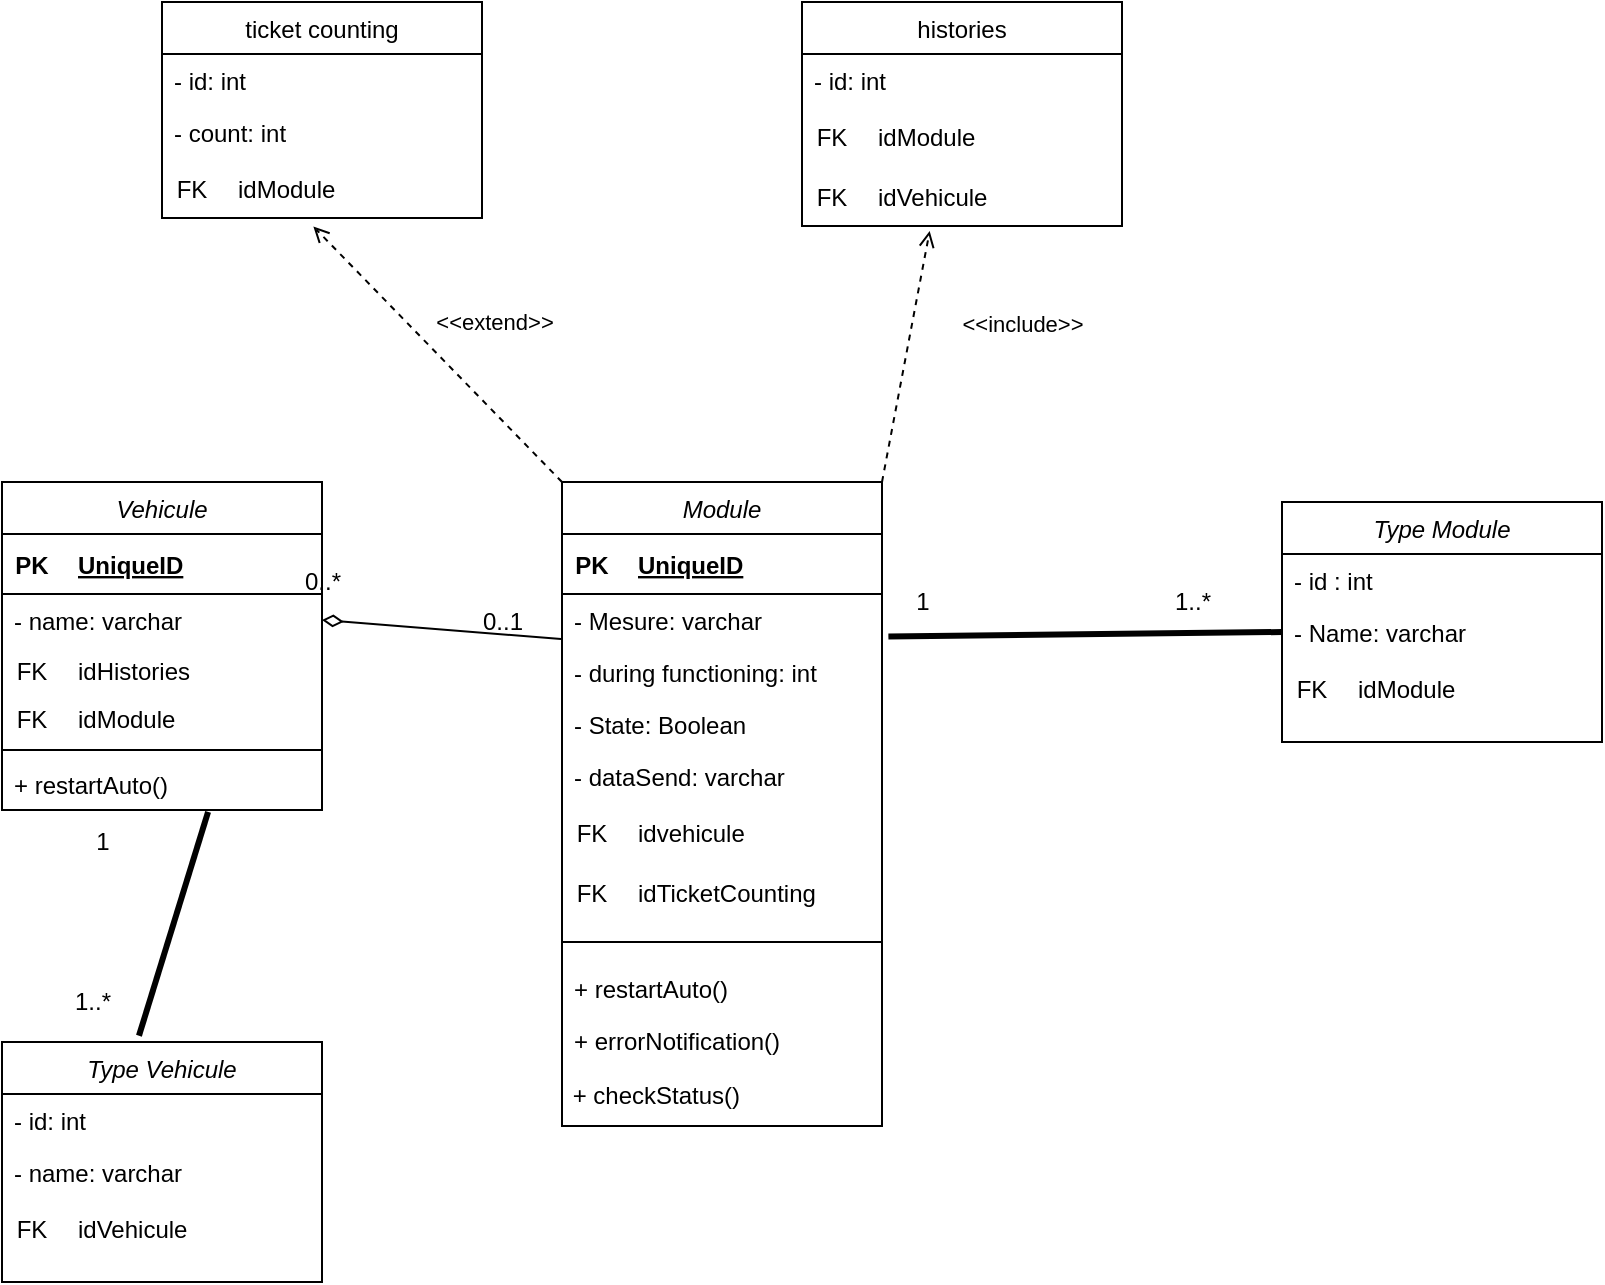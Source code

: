 <mxfile version="16.5.1" type="device"><diagram id="C5RBs43oDa-KdzZeNtuy" name="Page-1"><mxGraphModel dx="807" dy="900" grid="1" gridSize="10" guides="1" tooltips="1" connect="1" arrows="1" fold="1" page="1" pageScale="2" pageWidth="827" pageHeight="1169" math="0" shadow="0"><root><mxCell id="WIyWlLk6GJQsqaUBKTNV-0"/><mxCell id="WIyWlLk6GJQsqaUBKTNV-1" parent="WIyWlLk6GJQsqaUBKTNV-0"/><mxCell id="zkfFHV4jXpPFQw0GAbJ--17" value="Module" style="swimlane;fontStyle=2;align=center;verticalAlign=top;childLayout=stackLayout;horizontal=1;startSize=26;horizontalStack=0;resizeParent=1;resizeLast=0;collapsible=1;marginBottom=0;rounded=0;shadow=0;strokeWidth=1;" parent="WIyWlLk6GJQsqaUBKTNV-1" vertex="1"><mxGeometry x="960" y="600" width="160" height="322" as="geometry"><mxRectangle x="550" y="140" width="160" height="26" as="alternateBounds"/></mxGeometry></mxCell><mxCell id="IZrKHqBrMelAmX_lQjyv-40" value="" style="shape=table;startSize=0;container=1;collapsible=1;childLayout=tableLayout;fixedRows=1;rowLines=0;fontStyle=0;align=center;resizeLast=1;strokeColor=none;fillColor=none;collapsible=0;" parent="zkfFHV4jXpPFQw0GAbJ--17" vertex="1"><mxGeometry y="26" width="160" height="30" as="geometry"/></mxCell><mxCell id="IZrKHqBrMelAmX_lQjyv-41" value="" style="shape=tableRow;horizontal=0;startSize=0;swimlaneHead=0;swimlaneBody=0;fillColor=none;collapsible=0;dropTarget=0;points=[[0,0.5],[1,0.5]];portConstraint=eastwest;top=0;left=0;right=0;bottom=1;" parent="IZrKHqBrMelAmX_lQjyv-40" vertex="1"><mxGeometry width="160" height="30" as="geometry"/></mxCell><mxCell id="IZrKHqBrMelAmX_lQjyv-42" value="PK" style="shape=partialRectangle;connectable=0;fillColor=none;top=0;left=0;bottom=0;right=0;fontStyle=1;overflow=hidden;" parent="IZrKHqBrMelAmX_lQjyv-41" vertex="1"><mxGeometry width="30" height="30" as="geometry"><mxRectangle width="30" height="30" as="alternateBounds"/></mxGeometry></mxCell><mxCell id="IZrKHqBrMelAmX_lQjyv-43" value="UniqueID" style="shape=partialRectangle;connectable=0;fillColor=none;top=0;left=0;bottom=0;right=0;align=left;spacingLeft=6;fontStyle=5;overflow=hidden;" parent="IZrKHqBrMelAmX_lQjyv-41" vertex="1"><mxGeometry x="30" width="130" height="30" as="geometry"><mxRectangle width="130" height="30" as="alternateBounds"/></mxGeometry></mxCell><mxCell id="zkfFHV4jXpPFQw0GAbJ--18" value="- Mesure: varchar" style="text;align=left;verticalAlign=top;spacingLeft=4;spacingRight=4;overflow=hidden;rotatable=0;points=[[0,0.5],[1,0.5]];portConstraint=eastwest;" parent="zkfFHV4jXpPFQw0GAbJ--17" vertex="1"><mxGeometry y="56" width="160" height="26" as="geometry"/></mxCell><mxCell id="zkfFHV4jXpPFQw0GAbJ--19" value="- during functioning: int" style="text;align=left;verticalAlign=top;spacingLeft=4;spacingRight=4;overflow=hidden;rotatable=0;points=[[0,0.5],[1,0.5]];portConstraint=eastwest;rounded=0;shadow=0;html=0;" parent="zkfFHV4jXpPFQw0GAbJ--17" vertex="1"><mxGeometry y="82" width="160" height="26" as="geometry"/></mxCell><mxCell id="zkfFHV4jXpPFQw0GAbJ--20" value="- State: Boolean" style="text;align=left;verticalAlign=top;spacingLeft=4;spacingRight=4;overflow=hidden;rotatable=0;points=[[0,0.5],[1,0.5]];portConstraint=eastwest;rounded=0;shadow=0;html=0;" parent="zkfFHV4jXpPFQw0GAbJ--17" vertex="1"><mxGeometry y="108" width="160" height="26" as="geometry"/></mxCell><mxCell id="zkfFHV4jXpPFQw0GAbJ--21" value="- dataSend: varchar" style="text;align=left;verticalAlign=top;spacingLeft=4;spacingRight=4;overflow=hidden;rotatable=0;points=[[0,0.5],[1,0.5]];portConstraint=eastwest;rounded=0;shadow=0;html=0;" parent="zkfFHV4jXpPFQw0GAbJ--17" vertex="1"><mxGeometry y="134" width="160" height="26" as="geometry"/></mxCell><mxCell id="IZrKHqBrMelAmX_lQjyv-61" value="" style="shape=table;startSize=0;container=1;collapsible=1;childLayout=tableLayout;fixedRows=1;rowLines=0;fontStyle=0;align=center;resizeLast=1;strokeColor=none;fillColor=none;collapsible=0;" parent="zkfFHV4jXpPFQw0GAbJ--17" vertex="1"><mxGeometry y="160" width="160" height="60" as="geometry"/></mxCell><mxCell id="IZrKHqBrMelAmX_lQjyv-62" value="" style="shape=tableRow;horizontal=0;startSize=0;swimlaneHead=0;swimlaneBody=0;fillColor=none;collapsible=0;dropTarget=0;points=[[0,0.5],[1,0.5]];portConstraint=eastwest;top=0;left=0;right=0;bottom=0;" parent="IZrKHqBrMelAmX_lQjyv-61" vertex="1"><mxGeometry width="160" height="30" as="geometry"/></mxCell><mxCell id="IZrKHqBrMelAmX_lQjyv-63" value="FK" style="shape=partialRectangle;connectable=0;fillColor=none;top=0;left=0;bottom=0;right=0;fontStyle=0;overflow=hidden;" parent="IZrKHqBrMelAmX_lQjyv-62" vertex="1"><mxGeometry width="30" height="30" as="geometry"><mxRectangle width="30" height="30" as="alternateBounds"/></mxGeometry></mxCell><mxCell id="IZrKHqBrMelAmX_lQjyv-64" value="idvehicule" style="shape=partialRectangle;connectable=0;fillColor=none;top=0;left=0;bottom=0;right=0;align=left;spacingLeft=6;fontStyle=0;overflow=hidden;" parent="IZrKHqBrMelAmX_lQjyv-62" vertex="1"><mxGeometry x="30" width="130" height="30" as="geometry"><mxRectangle width="130" height="30" as="alternateBounds"/></mxGeometry></mxCell><mxCell id="IZrKHqBrMelAmX_lQjyv-83" value="" style="shape=tableRow;horizontal=0;startSize=0;swimlaneHead=0;swimlaneBody=0;fillColor=none;collapsible=0;dropTarget=0;points=[[0,0.5],[1,0.5]];portConstraint=eastwest;top=0;left=0;right=0;bottom=0;" parent="IZrKHqBrMelAmX_lQjyv-61" vertex="1"><mxGeometry y="30" width="160" height="30" as="geometry"/></mxCell><mxCell id="IZrKHqBrMelAmX_lQjyv-84" value="FK" style="shape=partialRectangle;connectable=0;fillColor=none;top=0;left=0;bottom=0;right=0;fontStyle=0;overflow=hidden;" parent="IZrKHqBrMelAmX_lQjyv-83" vertex="1"><mxGeometry width="30" height="30" as="geometry"><mxRectangle width="30" height="30" as="alternateBounds"/></mxGeometry></mxCell><mxCell id="IZrKHqBrMelAmX_lQjyv-85" value="idTicketCounting" style="shape=partialRectangle;connectable=0;fillColor=none;top=0;left=0;bottom=0;right=0;align=left;spacingLeft=6;fontStyle=0;overflow=hidden;" parent="IZrKHqBrMelAmX_lQjyv-83" vertex="1"><mxGeometry x="30" width="130" height="30" as="geometry"><mxRectangle width="130" height="30" as="alternateBounds"/></mxGeometry></mxCell><mxCell id="zkfFHV4jXpPFQw0GAbJ--23" value="" style="line;html=1;strokeWidth=1;align=left;verticalAlign=middle;spacingTop=-1;spacingLeft=3;spacingRight=3;rotatable=0;labelPosition=right;points=[];portConstraint=eastwest;" parent="zkfFHV4jXpPFQw0GAbJ--17" vertex="1"><mxGeometry y="220" width="160" height="20" as="geometry"/></mxCell><mxCell id="zkfFHV4jXpPFQw0GAbJ--24" value="+ restartAuto()" style="text;align=left;verticalAlign=top;spacingLeft=4;spacingRight=4;overflow=hidden;rotatable=0;points=[[0,0.5],[1,0.5]];portConstraint=eastwest;" parent="zkfFHV4jXpPFQw0GAbJ--17" vertex="1"><mxGeometry y="240" width="160" height="26" as="geometry"/></mxCell><mxCell id="zkfFHV4jXpPFQw0GAbJ--25" value="+ errorNotification()" style="text;align=left;verticalAlign=top;spacingLeft=4;spacingRight=4;overflow=hidden;rotatable=0;points=[[0,0.5],[1,0.5]];portConstraint=eastwest;" parent="zkfFHV4jXpPFQw0GAbJ--17" vertex="1"><mxGeometry y="266" width="160" height="26" as="geometry"/></mxCell><mxCell id="IZrKHqBrMelAmX_lQjyv-0" value="&amp;nbsp;+ checkStatus()" style="text;html=1;strokeColor=none;fillColor=none;align=left;verticalAlign=middle;whiteSpace=wrap;rounded=0;" parent="zkfFHV4jXpPFQw0GAbJ--17" vertex="1"><mxGeometry y="292" width="160" height="30" as="geometry"/></mxCell><mxCell id="bXIpe-astZsoLPidYqws-50" value="ticket counting" style="swimlane;fontStyle=0;childLayout=stackLayout;horizontal=1;startSize=26;fillColor=none;horizontalStack=0;resizeParent=1;resizeParentMax=0;resizeLast=0;collapsible=1;marginBottom=0;" parent="WIyWlLk6GJQsqaUBKTNV-1" vertex="1"><mxGeometry x="760" y="360" width="160" height="108" as="geometry"/></mxCell><mxCell id="bXIpe-astZsoLPidYqws-52" value="- id: int" style="text;strokeColor=none;fillColor=none;align=left;verticalAlign=top;spacingLeft=4;spacingRight=4;overflow=hidden;rotatable=0;points=[[0,0.5],[1,0.5]];portConstraint=eastwest;" parent="bXIpe-astZsoLPidYqws-50" vertex="1"><mxGeometry y="26" width="160" height="26" as="geometry"/></mxCell><mxCell id="IZrKHqBrMelAmX_lQjyv-77" value="- count: int" style="text;strokeColor=none;fillColor=none;align=left;verticalAlign=top;spacingLeft=4;spacingRight=4;overflow=hidden;rotatable=0;points=[[0,0.5],[1,0.5]];portConstraint=eastwest;" parent="bXIpe-astZsoLPidYqws-50" vertex="1"><mxGeometry y="52" width="160" height="26" as="geometry"/></mxCell><mxCell id="IZrKHqBrMelAmX_lQjyv-79" value="" style="shape=table;startSize=0;container=1;collapsible=1;childLayout=tableLayout;fixedRows=1;rowLines=0;fontStyle=0;align=center;resizeLast=1;strokeColor=none;fillColor=none;collapsible=0;" parent="bXIpe-astZsoLPidYqws-50" vertex="1"><mxGeometry y="78" width="160" height="30" as="geometry"/></mxCell><mxCell id="IZrKHqBrMelAmX_lQjyv-80" value="" style="shape=tableRow;horizontal=0;startSize=0;swimlaneHead=0;swimlaneBody=0;fillColor=none;collapsible=0;dropTarget=0;points=[[0,0.5],[1,0.5]];portConstraint=eastwest;top=0;left=0;right=0;bottom=0;" parent="IZrKHqBrMelAmX_lQjyv-79" vertex="1"><mxGeometry width="160" height="30" as="geometry"/></mxCell><mxCell id="IZrKHqBrMelAmX_lQjyv-81" value="FK" style="shape=partialRectangle;connectable=0;fillColor=none;top=0;left=0;bottom=0;right=0;fontStyle=0;overflow=hidden;" parent="IZrKHqBrMelAmX_lQjyv-80" vertex="1"><mxGeometry width="30" height="30" as="geometry"><mxRectangle width="30" height="30" as="alternateBounds"/></mxGeometry></mxCell><mxCell id="IZrKHqBrMelAmX_lQjyv-82" value="idModule" style="shape=partialRectangle;connectable=0;fillColor=none;top=0;left=0;bottom=0;right=0;align=left;spacingLeft=6;fontStyle=0;overflow=hidden;" parent="IZrKHqBrMelAmX_lQjyv-80" vertex="1"><mxGeometry x="30" width="130" height="30" as="geometry"><mxRectangle width="130" height="30" as="alternateBounds"/></mxGeometry></mxCell><mxCell id="bXIpe-astZsoLPidYqws-61" value="Vehicule" style="swimlane;fontStyle=2;align=center;verticalAlign=top;childLayout=stackLayout;horizontal=1;startSize=26;horizontalStack=0;resizeParent=1;resizeLast=0;collapsible=1;marginBottom=0;rounded=0;shadow=0;strokeWidth=1;" parent="WIyWlLk6GJQsqaUBKTNV-1" vertex="1"><mxGeometry x="680" y="600" width="160" height="164" as="geometry"><mxRectangle x="550" y="140" width="160" height="26" as="alternateBounds"/></mxGeometry></mxCell><mxCell id="IZrKHqBrMelAmX_lQjyv-36" value="" style="shape=table;startSize=0;container=1;collapsible=1;childLayout=tableLayout;fixedRows=1;rowLines=0;fontStyle=0;align=center;resizeLast=1;strokeColor=none;fillColor=none;collapsible=0;" parent="bXIpe-astZsoLPidYqws-61" vertex="1"><mxGeometry y="26" width="160" height="30" as="geometry"/></mxCell><mxCell id="IZrKHqBrMelAmX_lQjyv-37" value="" style="shape=tableRow;horizontal=0;startSize=0;swimlaneHead=0;swimlaneBody=0;fillColor=none;collapsible=0;dropTarget=0;points=[[0,0.5],[1,0.5]];portConstraint=eastwest;top=0;left=0;right=0;bottom=1;" parent="IZrKHqBrMelAmX_lQjyv-36" vertex="1"><mxGeometry width="160" height="30" as="geometry"/></mxCell><mxCell id="IZrKHqBrMelAmX_lQjyv-38" value="PK" style="shape=partialRectangle;connectable=0;fillColor=none;top=0;left=0;bottom=0;right=0;fontStyle=1;overflow=hidden;" parent="IZrKHqBrMelAmX_lQjyv-37" vertex="1"><mxGeometry width="30" height="30" as="geometry"><mxRectangle width="30" height="30" as="alternateBounds"/></mxGeometry></mxCell><mxCell id="IZrKHqBrMelAmX_lQjyv-39" value="UniqueID" style="shape=partialRectangle;connectable=0;fillColor=none;top=0;left=0;bottom=0;right=0;align=left;spacingLeft=6;fontStyle=5;overflow=hidden;" parent="IZrKHqBrMelAmX_lQjyv-37" vertex="1"><mxGeometry x="30" width="130" height="30" as="geometry"><mxRectangle width="130" height="30" as="alternateBounds"/></mxGeometry></mxCell><mxCell id="bXIpe-astZsoLPidYqws-70" value="- name: varchar" style="text;align=left;verticalAlign=top;spacingLeft=4;spacingRight=4;overflow=hidden;rotatable=0;points=[[0,0.5],[1,0.5]];portConstraint=eastwest;rounded=0;shadow=0;html=0;" parent="bXIpe-astZsoLPidYqws-61" vertex="1"><mxGeometry y="56" width="160" height="26" as="geometry"/></mxCell><mxCell id="IZrKHqBrMelAmX_lQjyv-22" value="" style="shape=table;startSize=0;container=1;collapsible=1;childLayout=tableLayout;fixedRows=1;rowLines=0;fontStyle=0;align=center;resizeLast=1;strokeColor=none;fillColor=none;collapsible=0;" parent="bXIpe-astZsoLPidYqws-61" vertex="1"><mxGeometry y="82" width="160" height="48" as="geometry"/></mxCell><mxCell id="2PmdwI-uSS0KnGRb6BZi-8" value="" style="shape=tableRow;horizontal=0;startSize=0;swimlaneHead=0;swimlaneBody=0;fillColor=none;collapsible=0;dropTarget=0;points=[[0,0.5],[1,0.5]];portConstraint=eastwest;top=0;left=0;right=0;bottom=0;" vertex="1" parent="IZrKHqBrMelAmX_lQjyv-22"><mxGeometry width="160" height="24" as="geometry"/></mxCell><mxCell id="2PmdwI-uSS0KnGRb6BZi-9" value="FK" style="shape=partialRectangle;connectable=0;fillColor=none;top=0;left=0;bottom=0;right=0;fontStyle=0;overflow=hidden;" vertex="1" parent="2PmdwI-uSS0KnGRb6BZi-8"><mxGeometry width="30" height="24" as="geometry"><mxRectangle width="30" height="24" as="alternateBounds"/></mxGeometry></mxCell><mxCell id="2PmdwI-uSS0KnGRb6BZi-10" value="idHistories" style="shape=partialRectangle;connectable=0;fillColor=none;top=0;left=0;bottom=0;right=0;align=left;spacingLeft=6;fontStyle=0;overflow=hidden;" vertex="1" parent="2PmdwI-uSS0KnGRb6BZi-8"><mxGeometry x="30" width="130" height="24" as="geometry"><mxRectangle width="130" height="24" as="alternateBounds"/></mxGeometry></mxCell><mxCell id="IZrKHqBrMelAmX_lQjyv-23" value="" style="shape=tableRow;horizontal=0;startSize=0;swimlaneHead=0;swimlaneBody=0;fillColor=none;collapsible=0;dropTarget=0;points=[[0,0.5],[1,0.5]];portConstraint=eastwest;top=0;left=0;right=0;bottom=0;" parent="IZrKHqBrMelAmX_lQjyv-22" vertex="1"><mxGeometry y="24" width="160" height="24" as="geometry"/></mxCell><mxCell id="IZrKHqBrMelAmX_lQjyv-24" value="FK" style="shape=partialRectangle;connectable=0;fillColor=none;top=0;left=0;bottom=0;right=0;fontStyle=0;overflow=hidden;" parent="IZrKHqBrMelAmX_lQjyv-23" vertex="1"><mxGeometry width="30" height="24" as="geometry"><mxRectangle width="30" height="24" as="alternateBounds"/></mxGeometry></mxCell><mxCell id="IZrKHqBrMelAmX_lQjyv-25" value="idModule" style="shape=partialRectangle;connectable=0;fillColor=none;top=0;left=0;bottom=0;right=0;align=left;spacingLeft=6;fontStyle=0;overflow=hidden;" parent="IZrKHqBrMelAmX_lQjyv-23" vertex="1"><mxGeometry x="30" width="130" height="24" as="geometry"><mxRectangle width="130" height="24" as="alternateBounds"/></mxGeometry></mxCell><mxCell id="bXIpe-astZsoLPidYqws-66" value="" style="line;html=1;strokeWidth=1;align=left;verticalAlign=middle;spacingTop=-1;spacingLeft=3;spacingRight=3;rotatable=0;labelPosition=right;points=[];portConstraint=eastwest;" parent="bXIpe-astZsoLPidYqws-61" vertex="1"><mxGeometry y="130" width="160" height="8" as="geometry"/></mxCell><mxCell id="bXIpe-astZsoLPidYqws-67" value="+ restartAuto()" style="text;align=left;verticalAlign=top;spacingLeft=4;spacingRight=4;overflow=hidden;rotatable=0;points=[[0,0.5],[1,0.5]];portConstraint=eastwest;" parent="bXIpe-astZsoLPidYqws-61" vertex="1"><mxGeometry y="138" width="160" height="26" as="geometry"/></mxCell><mxCell id="IZrKHqBrMelAmX_lQjyv-1" value="Type Vehicule" style="swimlane;fontStyle=2;align=center;verticalAlign=top;childLayout=stackLayout;horizontal=1;startSize=26;horizontalStack=0;resizeParent=1;resizeLast=0;collapsible=1;marginBottom=0;rounded=0;shadow=0;strokeWidth=1;" parent="WIyWlLk6GJQsqaUBKTNV-1" vertex="1"><mxGeometry x="680" y="880" width="160" height="120" as="geometry"><mxRectangle x="550" y="140" width="160" height="26" as="alternateBounds"/></mxGeometry></mxCell><mxCell id="IZrKHqBrMelAmX_lQjyv-2" value="- id: int" style="text;align=left;verticalAlign=top;spacingLeft=4;spacingRight=4;overflow=hidden;rotatable=0;points=[[0,0.5],[1,0.5]];portConstraint=eastwest;" parent="IZrKHqBrMelAmX_lQjyv-1" vertex="1"><mxGeometry y="26" width="160" height="26" as="geometry"/></mxCell><mxCell id="IZrKHqBrMelAmX_lQjyv-3" value="- name: varchar" style="text;align=left;verticalAlign=top;spacingLeft=4;spacingRight=4;overflow=hidden;rotatable=0;points=[[0,0.5],[1,0.5]];portConstraint=eastwest;rounded=0;shadow=0;html=0;" parent="IZrKHqBrMelAmX_lQjyv-1" vertex="1"><mxGeometry y="52" width="160" height="26" as="geometry"/></mxCell><mxCell id="IZrKHqBrMelAmX_lQjyv-45" value="" style="shape=table;startSize=0;container=1;collapsible=1;childLayout=tableLayout;fixedRows=1;rowLines=0;fontStyle=0;align=center;resizeLast=1;strokeColor=none;fillColor=none;collapsible=0;" parent="IZrKHqBrMelAmX_lQjyv-1" vertex="1"><mxGeometry y="78" width="160" height="30" as="geometry"/></mxCell><mxCell id="IZrKHqBrMelAmX_lQjyv-46" value="" style="shape=tableRow;horizontal=0;startSize=0;swimlaneHead=0;swimlaneBody=0;fillColor=none;collapsible=0;dropTarget=0;points=[[0,0.5],[1,0.5]];portConstraint=eastwest;top=0;left=0;right=0;bottom=0;" parent="IZrKHqBrMelAmX_lQjyv-45" vertex="1"><mxGeometry width="160" height="30" as="geometry"/></mxCell><mxCell id="IZrKHqBrMelAmX_lQjyv-47" value="FK" style="shape=partialRectangle;connectable=0;fillColor=none;top=0;left=0;bottom=0;right=0;fontStyle=0;overflow=hidden;" parent="IZrKHqBrMelAmX_lQjyv-46" vertex="1"><mxGeometry width="30" height="30" as="geometry"><mxRectangle width="30" height="30" as="alternateBounds"/></mxGeometry></mxCell><mxCell id="IZrKHqBrMelAmX_lQjyv-48" value="idVehicule" style="shape=partialRectangle;connectable=0;fillColor=none;top=0;left=0;bottom=0;right=0;align=left;spacingLeft=6;fontStyle=0;overflow=hidden;" parent="IZrKHqBrMelAmX_lQjyv-46" vertex="1"><mxGeometry x="30" width="130" height="30" as="geometry"><mxRectangle width="130" height="30" as="alternateBounds"/></mxGeometry></mxCell><mxCell id="IZrKHqBrMelAmX_lQjyv-7" value="Type Module" style="swimlane;fontStyle=2;align=center;verticalAlign=top;childLayout=stackLayout;horizontal=1;startSize=26;horizontalStack=0;resizeParent=1;resizeLast=0;collapsible=1;marginBottom=0;rounded=0;shadow=0;strokeWidth=1;" parent="WIyWlLk6GJQsqaUBKTNV-1" vertex="1"><mxGeometry x="1320" y="610" width="160" height="120" as="geometry"><mxRectangle x="550" y="140" width="160" height="26" as="alternateBounds"/></mxGeometry></mxCell><mxCell id="IZrKHqBrMelAmX_lQjyv-8" value="- id : int" style="text;align=left;verticalAlign=top;spacingLeft=4;spacingRight=4;overflow=hidden;rotatable=0;points=[[0,0.5],[1,0.5]];portConstraint=eastwest;" parent="IZrKHqBrMelAmX_lQjyv-7" vertex="1"><mxGeometry y="26" width="160" height="26" as="geometry"/></mxCell><mxCell id="IZrKHqBrMelAmX_lQjyv-9" value="- Name: varchar" style="text;align=left;verticalAlign=top;spacingLeft=4;spacingRight=4;overflow=hidden;rotatable=0;points=[[0,0.5],[1,0.5]];portConstraint=eastwest;rounded=0;shadow=0;html=0;" parent="IZrKHqBrMelAmX_lQjyv-7" vertex="1"><mxGeometry y="52" width="160" height="26" as="geometry"/></mxCell><mxCell id="IZrKHqBrMelAmX_lQjyv-49" value="" style="shape=table;startSize=0;container=1;collapsible=1;childLayout=tableLayout;fixedRows=1;rowLines=0;fontStyle=0;align=center;resizeLast=1;strokeColor=none;fillColor=none;collapsible=0;" parent="IZrKHqBrMelAmX_lQjyv-7" vertex="1"><mxGeometry y="78" width="160" height="30" as="geometry"/></mxCell><mxCell id="IZrKHqBrMelAmX_lQjyv-50" value="" style="shape=tableRow;horizontal=0;startSize=0;swimlaneHead=0;swimlaneBody=0;fillColor=none;collapsible=0;dropTarget=0;points=[[0,0.5],[1,0.5]];portConstraint=eastwest;top=0;left=0;right=0;bottom=0;" parent="IZrKHqBrMelAmX_lQjyv-49" vertex="1"><mxGeometry width="160" height="30" as="geometry"/></mxCell><mxCell id="IZrKHqBrMelAmX_lQjyv-51" value="FK" style="shape=partialRectangle;connectable=0;fillColor=none;top=0;left=0;bottom=0;right=0;fontStyle=0;overflow=hidden;" parent="IZrKHqBrMelAmX_lQjyv-50" vertex="1"><mxGeometry width="30" height="30" as="geometry"><mxRectangle width="30" height="30" as="alternateBounds"/></mxGeometry></mxCell><mxCell id="IZrKHqBrMelAmX_lQjyv-52" value="idModule" style="shape=partialRectangle;connectable=0;fillColor=none;top=0;left=0;bottom=0;right=0;align=left;spacingLeft=6;fontStyle=0;overflow=hidden;" parent="IZrKHqBrMelAmX_lQjyv-50" vertex="1"><mxGeometry x="30" width="130" height="30" as="geometry"><mxRectangle width="130" height="30" as="alternateBounds"/></mxGeometry></mxCell><mxCell id="IZrKHqBrMelAmX_lQjyv-53" value="" style="endArrow=none;startArrow=none;endFill=0;startFill=0;endSize=8;html=1;verticalAlign=bottom;labelBackgroundColor=none;strokeWidth=3;rounded=0;exitX=1.02;exitY=-0.183;exitDx=0;exitDy=0;exitPerimeter=0;entryX=0;entryY=0.5;entryDx=0;entryDy=0;" parent="WIyWlLk6GJQsqaUBKTNV-1" source="zkfFHV4jXpPFQw0GAbJ--19" edge="1" target="IZrKHqBrMelAmX_lQjyv-9"><mxGeometry width="160" relative="1" as="geometry"><mxPoint x="1120" y="630" as="sourcePoint"/><mxPoint x="1310" y="677" as="targetPoint"/><Array as="points"/></mxGeometry></mxCell><mxCell id="IZrKHqBrMelAmX_lQjyv-55" value="" style="endArrow=none;startArrow=none;endFill=0;startFill=0;endSize=8;html=1;verticalAlign=bottom;labelBackgroundColor=none;strokeWidth=3;rounded=0;exitX=0.428;exitY=-0.026;exitDx=0;exitDy=0;entryX=0.644;entryY=1.038;entryDx=0;entryDy=0;exitPerimeter=0;entryPerimeter=0;" parent="WIyWlLk6GJQsqaUBKTNV-1" source="IZrKHqBrMelAmX_lQjyv-1" target="bXIpe-astZsoLPidYqws-67" edge="1"><mxGeometry width="160" relative="1" as="geometry"><mxPoint x="340" y="640" as="sourcePoint"/><mxPoint x="500" y="640" as="targetPoint"/></mxGeometry></mxCell><mxCell id="IZrKHqBrMelAmX_lQjyv-69" value="1" style="text;html=1;align=center;verticalAlign=middle;resizable=0;points=[];autosize=1;strokeColor=none;fillColor=none;" parent="WIyWlLk6GJQsqaUBKTNV-1" vertex="1"><mxGeometry x="720" y="770" width="20" height="20" as="geometry"/></mxCell><mxCell id="IZrKHqBrMelAmX_lQjyv-71" value="1..*" style="text;html=1;align=center;verticalAlign=middle;resizable=0;points=[];autosize=1;strokeColor=none;fillColor=none;" parent="WIyWlLk6GJQsqaUBKTNV-1" vertex="1"><mxGeometry x="710" y="850" width="30" height="20" as="geometry"/></mxCell><mxCell id="IZrKHqBrMelAmX_lQjyv-72" value="1..*" style="text;html=1;align=center;verticalAlign=middle;resizable=0;points=[];autosize=1;strokeColor=none;fillColor=none;" parent="WIyWlLk6GJQsqaUBKTNV-1" vertex="1"><mxGeometry x="1260" y="650" width="30" height="20" as="geometry"/></mxCell><mxCell id="IZrKHqBrMelAmX_lQjyv-73" value="1" style="text;html=1;align=center;verticalAlign=middle;resizable=0;points=[];autosize=1;strokeColor=none;fillColor=none;" parent="WIyWlLk6GJQsqaUBKTNV-1" vertex="1"><mxGeometry x="1130" y="650" width="20" height="20" as="geometry"/></mxCell><mxCell id="IZrKHqBrMelAmX_lQjyv-74" value="" style="endArrow=none;startArrow=diamondThin;endFill=0;startFill=0;html=1;verticalAlign=bottom;labelBackgroundColor=none;strokeWidth=1;startSize=8;endSize=8;rounded=0;entryX=-0.003;entryY=0.865;entryDx=0;entryDy=0;entryPerimeter=0;exitX=1;exitY=0.5;exitDx=0;exitDy=0;" parent="WIyWlLk6GJQsqaUBKTNV-1" target="zkfFHV4jXpPFQw0GAbJ--18" edge="1" source="bXIpe-astZsoLPidYqws-70"><mxGeometry width="160" relative="1" as="geometry"><mxPoint x="720" y="678" as="sourcePoint"/><mxPoint x="880" y="679.38" as="targetPoint"/></mxGeometry></mxCell><mxCell id="IZrKHqBrMelAmX_lQjyv-75" value="0..1" style="text;html=1;align=center;verticalAlign=middle;resizable=0;points=[];autosize=1;strokeColor=none;fillColor=none;" parent="WIyWlLk6GJQsqaUBKTNV-1" vertex="1"><mxGeometry x="910" y="660" width="40" height="20" as="geometry"/></mxCell><mxCell id="IZrKHqBrMelAmX_lQjyv-76" value="0..*" style="text;html=1;align=center;verticalAlign=middle;resizable=0;points=[];autosize=1;strokeColor=none;fillColor=none;" parent="WIyWlLk6GJQsqaUBKTNV-1" vertex="1"><mxGeometry x="825" y="640" width="30" height="20" as="geometry"/></mxCell><mxCell id="IZrKHqBrMelAmX_lQjyv-86" value="&amp;lt;&amp;lt;extend&amp;gt;&amp;gt;" style="html=1;verticalAlign=bottom;labelBackgroundColor=none;endArrow=open;endFill=0;dashed=1;rounded=0;entryX=0.473;entryY=1.142;entryDx=0;entryDy=0;entryPerimeter=0;exitX=0;exitY=0;exitDx=0;exitDy=0;" parent="WIyWlLk6GJQsqaUBKTNV-1" target="IZrKHqBrMelAmX_lQjyv-80" edge="1" source="zkfFHV4jXpPFQw0GAbJ--17"><mxGeometry x="-0.158" y="-25" width="160" relative="1" as="geometry"><mxPoint x="1070" y="590" as="sourcePoint"/><mxPoint x="1070" y="550" as="targetPoint"/><mxPoint as="offset"/></mxGeometry></mxCell><mxCell id="2PmdwI-uSS0KnGRb6BZi-0" value="histories" style="swimlane;fontStyle=0;childLayout=stackLayout;horizontal=1;startSize=26;fillColor=none;horizontalStack=0;resizeParent=1;resizeParentMax=0;resizeLast=0;collapsible=1;marginBottom=0;" vertex="1" parent="WIyWlLk6GJQsqaUBKTNV-1"><mxGeometry x="1080" y="360" width="160" height="112" as="geometry"/></mxCell><mxCell id="2PmdwI-uSS0KnGRb6BZi-1" value="- id: int" style="text;strokeColor=none;fillColor=none;align=left;verticalAlign=top;spacingLeft=4;spacingRight=4;overflow=hidden;rotatable=0;points=[[0,0.5],[1,0.5]];portConstraint=eastwest;" vertex="1" parent="2PmdwI-uSS0KnGRb6BZi-0"><mxGeometry y="26" width="160" height="26" as="geometry"/></mxCell><mxCell id="2PmdwI-uSS0KnGRb6BZi-3" value="" style="shape=table;startSize=0;container=1;collapsible=1;childLayout=tableLayout;fixedRows=1;rowLines=0;fontStyle=0;align=center;resizeLast=1;strokeColor=none;fillColor=none;collapsible=0;" vertex="1" parent="2PmdwI-uSS0KnGRb6BZi-0"><mxGeometry y="52" width="160" height="60" as="geometry"/></mxCell><mxCell id="2PmdwI-uSS0KnGRb6BZi-4" value="" style="shape=tableRow;horizontal=0;startSize=0;swimlaneHead=0;swimlaneBody=0;fillColor=none;collapsible=0;dropTarget=0;points=[[0,0.5],[1,0.5]];portConstraint=eastwest;top=0;left=0;right=0;bottom=0;" vertex="1" parent="2PmdwI-uSS0KnGRb6BZi-3"><mxGeometry width="160" height="30" as="geometry"/></mxCell><mxCell id="2PmdwI-uSS0KnGRb6BZi-5" value="FK" style="shape=partialRectangle;connectable=0;fillColor=none;top=0;left=0;bottom=0;right=0;fontStyle=0;overflow=hidden;" vertex="1" parent="2PmdwI-uSS0KnGRb6BZi-4"><mxGeometry width="30" height="30" as="geometry"><mxRectangle width="30" height="30" as="alternateBounds"/></mxGeometry></mxCell><mxCell id="2PmdwI-uSS0KnGRb6BZi-6" value="idModule" style="shape=partialRectangle;connectable=0;fillColor=none;top=0;left=0;bottom=0;right=0;align=left;spacingLeft=6;fontStyle=0;overflow=hidden;" vertex="1" parent="2PmdwI-uSS0KnGRb6BZi-4"><mxGeometry x="30" width="130" height="30" as="geometry"><mxRectangle width="130" height="30" as="alternateBounds"/></mxGeometry></mxCell><mxCell id="2PmdwI-uSS0KnGRb6BZi-11" value="" style="shape=tableRow;horizontal=0;startSize=0;swimlaneHead=0;swimlaneBody=0;fillColor=none;collapsible=0;dropTarget=0;points=[[0,0.5],[1,0.5]];portConstraint=eastwest;top=0;left=0;right=0;bottom=0;" vertex="1" parent="2PmdwI-uSS0KnGRb6BZi-3"><mxGeometry y="30" width="160" height="30" as="geometry"/></mxCell><mxCell id="2PmdwI-uSS0KnGRb6BZi-12" value="FK" style="shape=partialRectangle;connectable=0;fillColor=none;top=0;left=0;bottom=0;right=0;fontStyle=0;overflow=hidden;" vertex="1" parent="2PmdwI-uSS0KnGRb6BZi-11"><mxGeometry width="30" height="30" as="geometry"><mxRectangle width="30" height="30" as="alternateBounds"/></mxGeometry></mxCell><mxCell id="2PmdwI-uSS0KnGRb6BZi-13" value="idVehicule" style="shape=partialRectangle;connectable=0;fillColor=none;top=0;left=0;bottom=0;right=0;align=left;spacingLeft=6;fontStyle=0;overflow=hidden;" vertex="1" parent="2PmdwI-uSS0KnGRb6BZi-11"><mxGeometry x="30" width="130" height="30" as="geometry"><mxRectangle width="130" height="30" as="alternateBounds"/></mxGeometry></mxCell><mxCell id="2PmdwI-uSS0KnGRb6BZi-17" value="&amp;lt;&amp;lt;include&amp;gt;&amp;gt;" style="html=1;verticalAlign=bottom;labelBackgroundColor=none;endArrow=open;endFill=0;dashed=1;rounded=0;entryX=0.399;entryY=1.084;entryDx=0;entryDy=0;entryPerimeter=0;exitX=1;exitY=0;exitDx=0;exitDy=0;" edge="1" parent="WIyWlLk6GJQsqaUBKTNV-1" source="zkfFHV4jXpPFQw0GAbJ--17" target="2PmdwI-uSS0KnGRb6BZi-11"><mxGeometry x="0.281" y="-56" width="160" relative="1" as="geometry"><mxPoint x="1120" y="580" as="sourcePoint"/><mxPoint x="1210" y="570" as="targetPoint"/><mxPoint as="offset"/></mxGeometry></mxCell></root></mxGraphModel></diagram></mxfile>